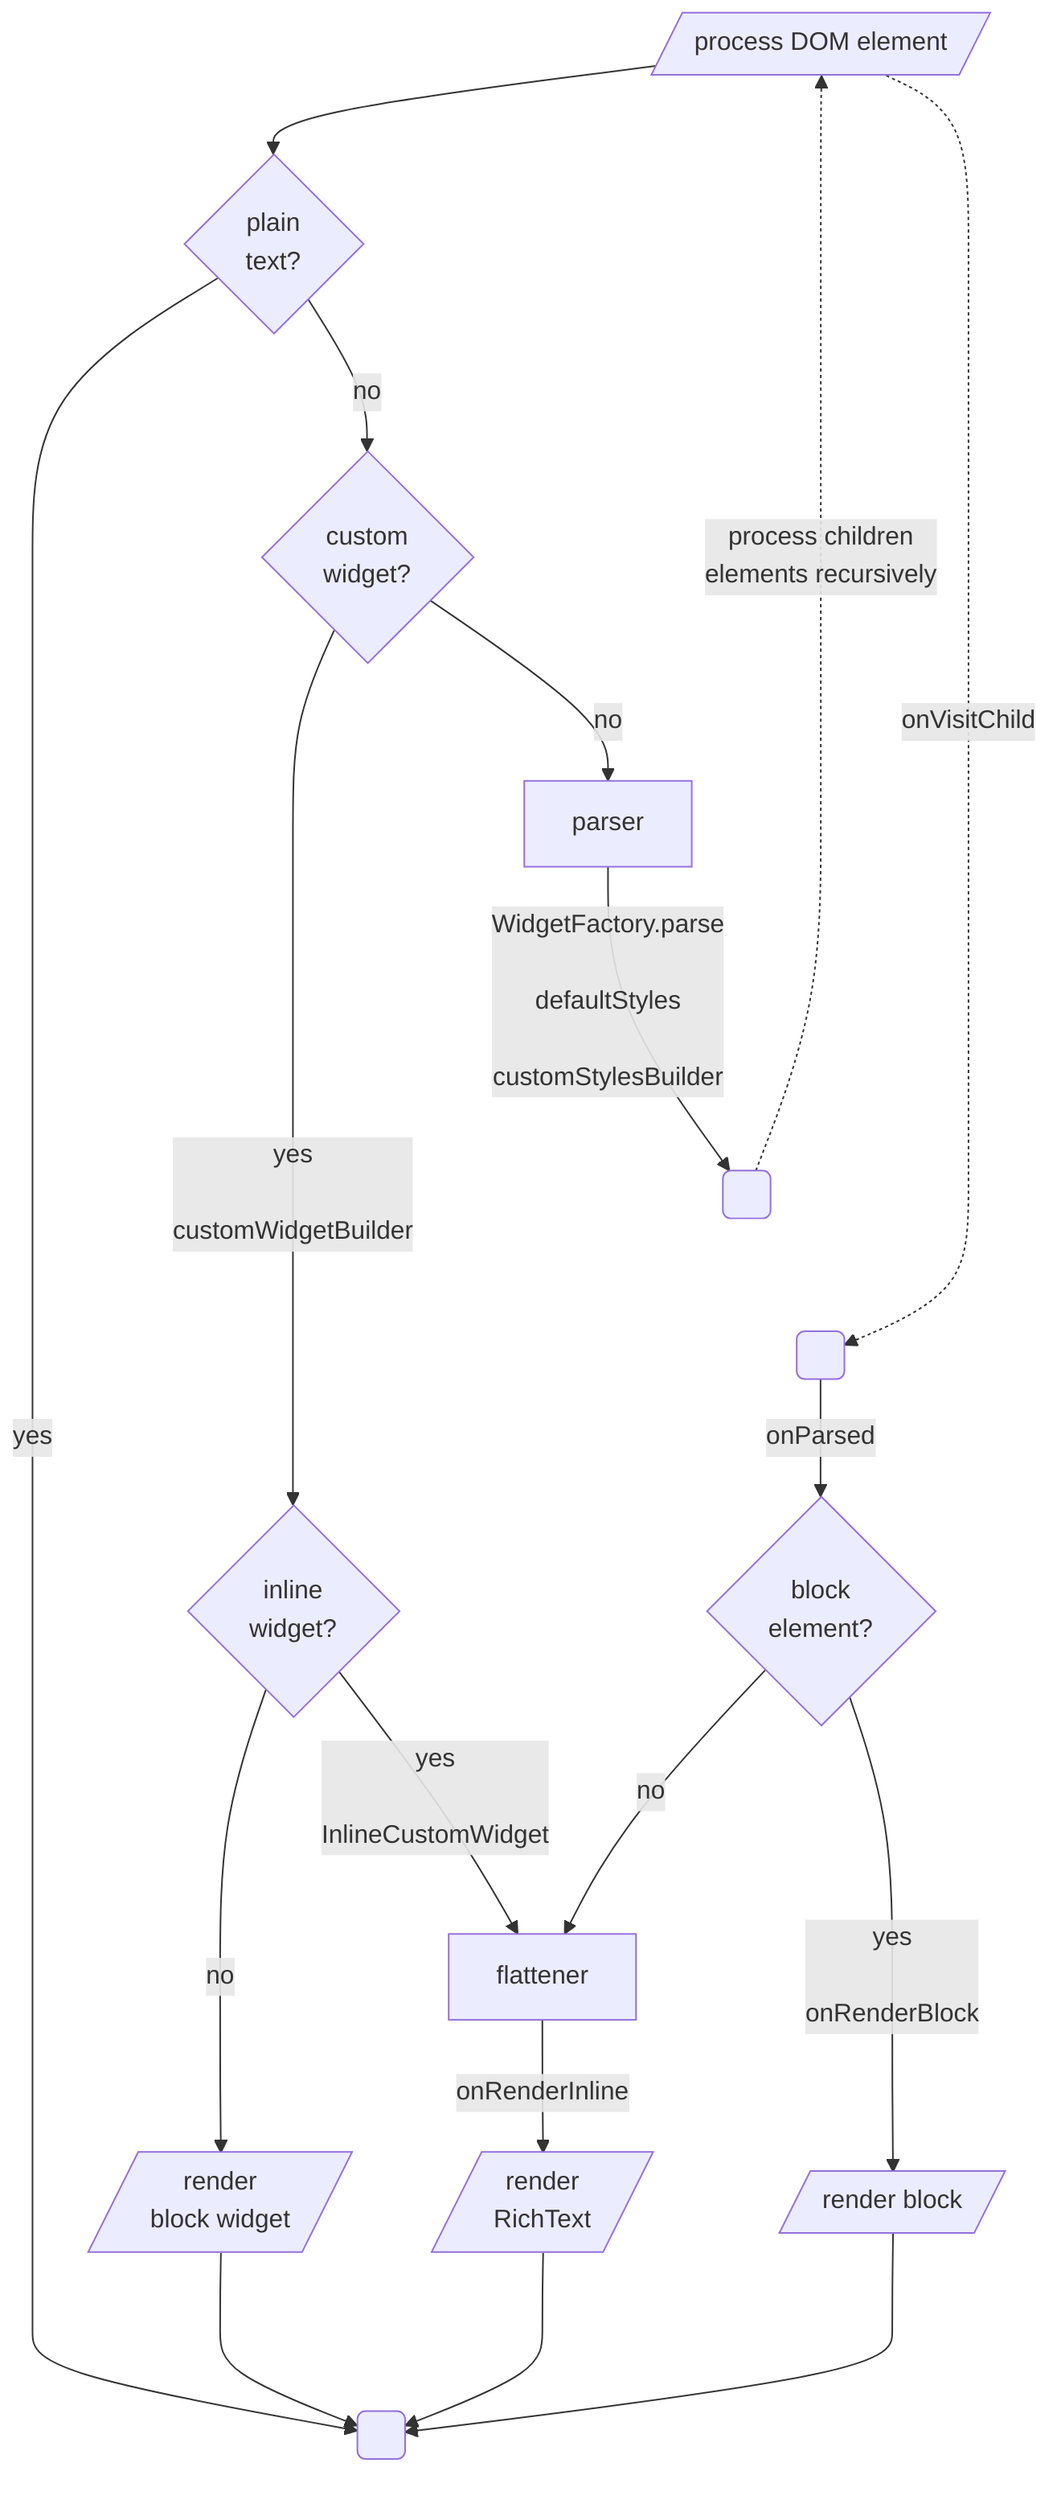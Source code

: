 flowchart TD
    _addBitsFromNode[/process DOM element/]
        --> ifIsText{plain\ntext?}
        -->|yes| bitOK( )

    ifIsText
        -->|no| ifCustomWidget{custom\nwidget?}
        -->|yes\n\ncustomWidgetBuilder| ifIsInlineCustomWidget{inline\nwidget?}
        --->|no| appendWidgetBitBlock[/render\nblock widget/]
        ---> bitOK
    
    ifIsInlineCustomWidget
        -->|yes\n\nInlineCustomWidget| flattener
        -->|onRenderInline| RichText[/render\nRichText/]
        --> bitOK

    ifCustomWidget
        -->|no| _parseEverything[parser]
        -->|WidgetFactory.parse\n\ndefaultStyles\n\ncustomStylesBuilder| _parseOK( )
        ~~~ _addBitsFromNodeOK

    _parseOK
        -.->|process children\nelements recursively| _addBitsFromNode
        -.->|onVisitChild| _addBitsFromNodeOK( )
        -->|onParsed| ifIsBlock{block\nelement?}
        -->|no| flattener

    ifIsBlock
        --->|yes\n\nonRenderBlock| appendBuiltSubTree[/render block/]
        ---> bitOK